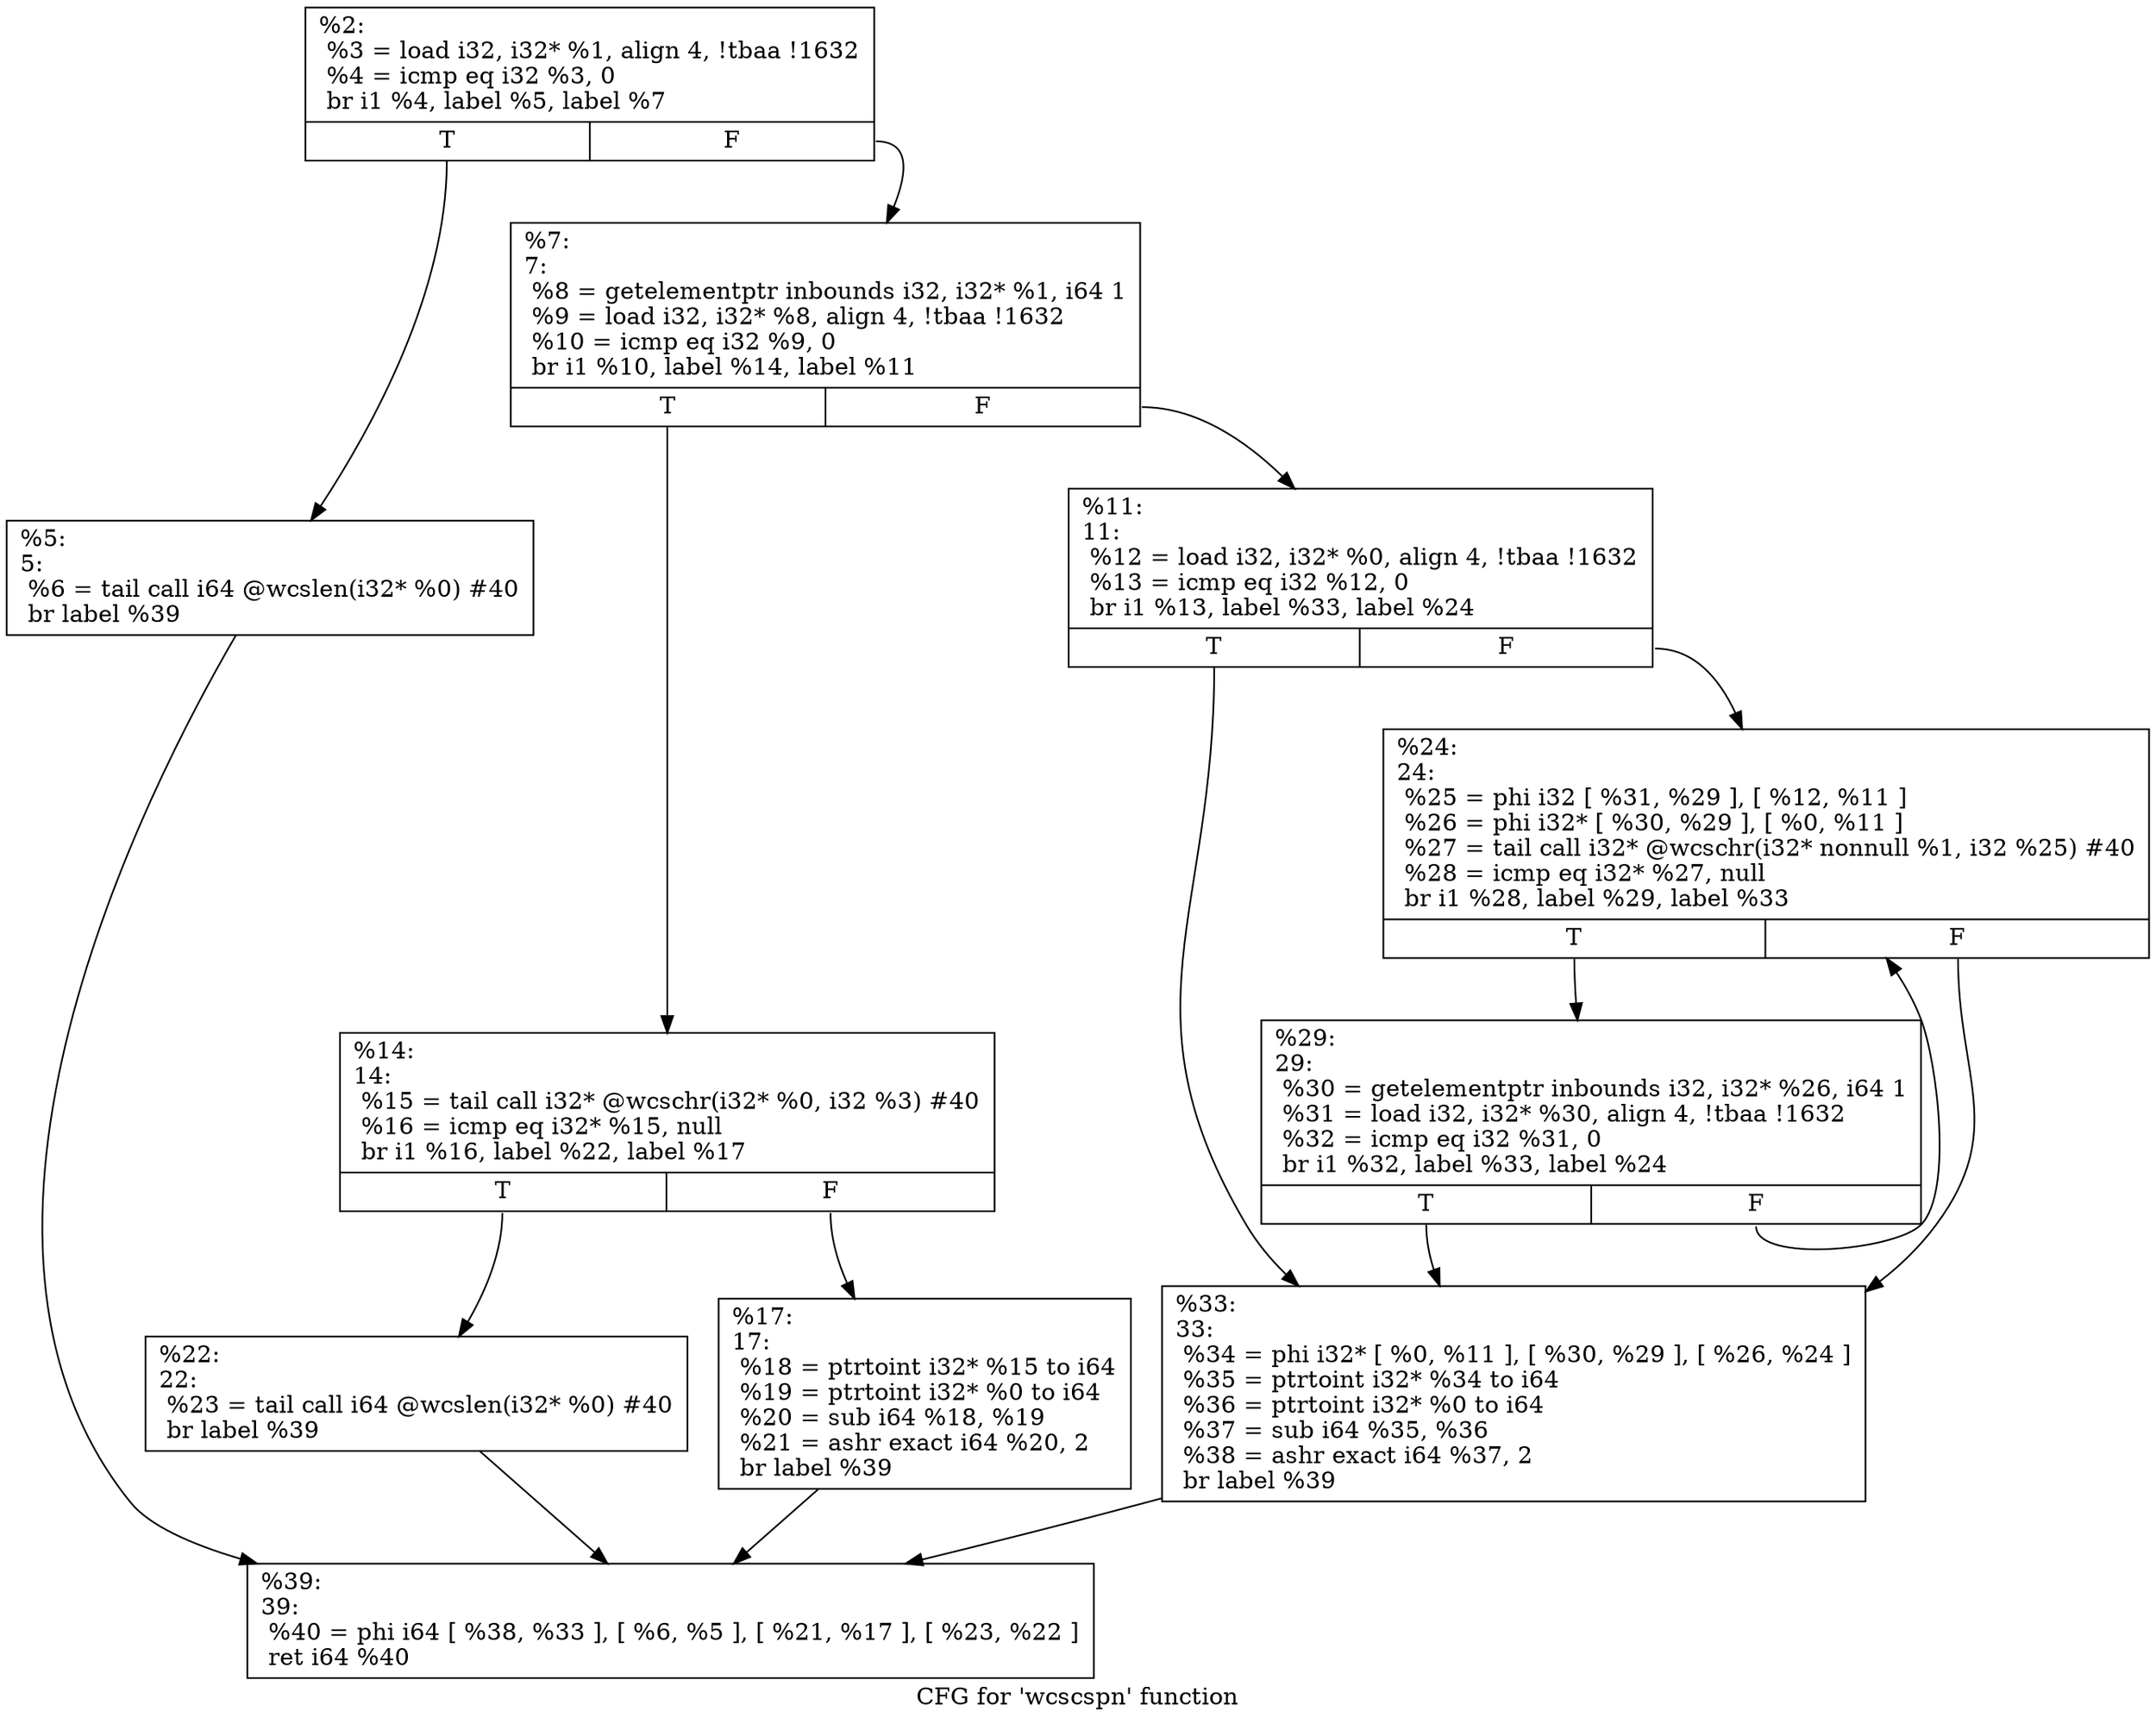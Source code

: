 digraph "CFG for 'wcscspn' function" {
	label="CFG for 'wcscspn' function";

	Node0x17a2de0 [shape=record,label="{%2:\l  %3 = load i32, i32* %1, align 4, !tbaa !1632\l  %4 = icmp eq i32 %3, 0\l  br i1 %4, label %5, label %7\l|{<s0>T|<s1>F}}"];
	Node0x17a2de0:s0 -> Node0x17a2ef0;
	Node0x17a2de0:s1 -> Node0x17a2f40;
	Node0x17a2ef0 [shape=record,label="{%5:\l5:                                                \l  %6 = tail call i64 @wcslen(i32* %0) #40\l  br label %39\l}"];
	Node0x17a2ef0 -> Node0x17a31c0;
	Node0x17a2f40 [shape=record,label="{%7:\l7:                                                \l  %8 = getelementptr inbounds i32, i32* %1, i64 1\l  %9 = load i32, i32* %8, align 4, !tbaa !1632\l  %10 = icmp eq i32 %9, 0\l  br i1 %10, label %14, label %11\l|{<s0>T|<s1>F}}"];
	Node0x17a2f40:s0 -> Node0x17a2fe0;
	Node0x17a2f40:s1 -> Node0x17a2f90;
	Node0x17a2f90 [shape=record,label="{%11:\l11:                                               \l  %12 = load i32, i32* %0, align 4, !tbaa !1632\l  %13 = icmp eq i32 %12, 0\l  br i1 %13, label %33, label %24\l|{<s0>T|<s1>F}}"];
	Node0x17a2f90:s0 -> Node0x17a3170;
	Node0x17a2f90:s1 -> Node0x17a30d0;
	Node0x17a2fe0 [shape=record,label="{%14:\l14:                                               \l  %15 = tail call i32* @wcschr(i32* %0, i32 %3) #40\l  %16 = icmp eq i32* %15, null\l  br i1 %16, label %22, label %17\l|{<s0>T|<s1>F}}"];
	Node0x17a2fe0:s0 -> Node0x17a3080;
	Node0x17a2fe0:s1 -> Node0x17a3030;
	Node0x17a3030 [shape=record,label="{%17:\l17:                                               \l  %18 = ptrtoint i32* %15 to i64\l  %19 = ptrtoint i32* %0 to i64\l  %20 = sub i64 %18, %19\l  %21 = ashr exact i64 %20, 2\l  br label %39\l}"];
	Node0x17a3030 -> Node0x17a31c0;
	Node0x17a3080 [shape=record,label="{%22:\l22:                                               \l  %23 = tail call i64 @wcslen(i32* %0) #40\l  br label %39\l}"];
	Node0x17a3080 -> Node0x17a31c0;
	Node0x17a30d0 [shape=record,label="{%24:\l24:                                               \l  %25 = phi i32 [ %31, %29 ], [ %12, %11 ]\l  %26 = phi i32* [ %30, %29 ], [ %0, %11 ]\l  %27 = tail call i32* @wcschr(i32* nonnull %1, i32 %25) #40\l  %28 = icmp eq i32* %27, null\l  br i1 %28, label %29, label %33\l|{<s0>T|<s1>F}}"];
	Node0x17a30d0:s0 -> Node0x17a3120;
	Node0x17a30d0:s1 -> Node0x17a3170;
	Node0x17a3120 [shape=record,label="{%29:\l29:                                               \l  %30 = getelementptr inbounds i32, i32* %26, i64 1\l  %31 = load i32, i32* %30, align 4, !tbaa !1632\l  %32 = icmp eq i32 %31, 0\l  br i1 %32, label %33, label %24\l|{<s0>T|<s1>F}}"];
	Node0x17a3120:s0 -> Node0x17a3170;
	Node0x17a3120:s1 -> Node0x17a30d0;
	Node0x17a3170 [shape=record,label="{%33:\l33:                                               \l  %34 = phi i32* [ %0, %11 ], [ %30, %29 ], [ %26, %24 ]\l  %35 = ptrtoint i32* %34 to i64\l  %36 = ptrtoint i32* %0 to i64\l  %37 = sub i64 %35, %36\l  %38 = ashr exact i64 %37, 2\l  br label %39\l}"];
	Node0x17a3170 -> Node0x17a31c0;
	Node0x17a31c0 [shape=record,label="{%39:\l39:                                               \l  %40 = phi i64 [ %38, %33 ], [ %6, %5 ], [ %21, %17 ], [ %23, %22 ]\l  ret i64 %40\l}"];
}
